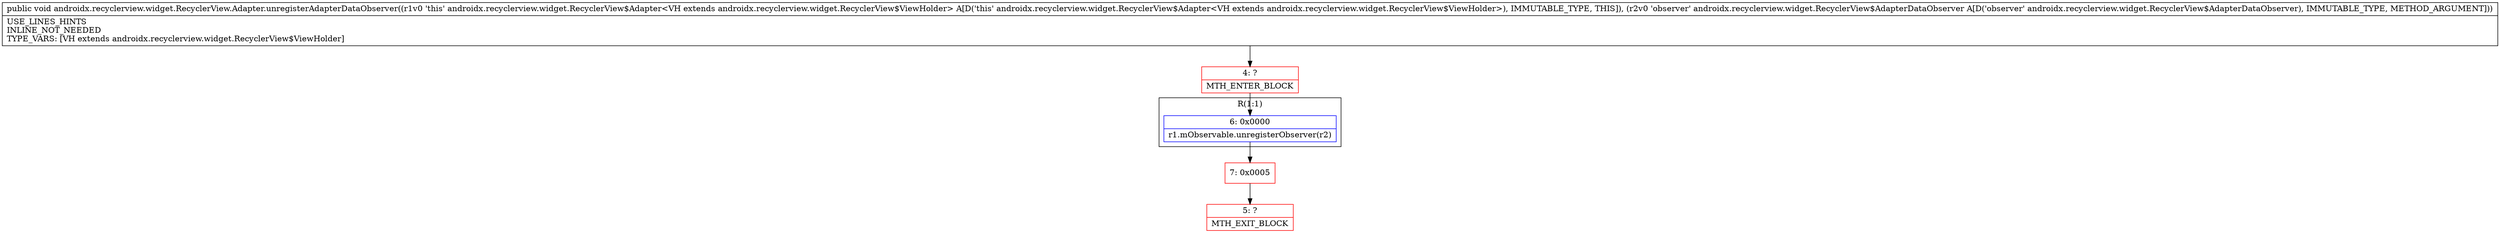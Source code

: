 digraph "CFG forandroidx.recyclerview.widget.RecyclerView.Adapter.unregisterAdapterDataObserver(Landroidx\/recyclerview\/widget\/RecyclerView$AdapterDataObserver;)V" {
subgraph cluster_Region_51250038 {
label = "R(1:1)";
node [shape=record,color=blue];
Node_6 [shape=record,label="{6\:\ 0x0000|r1.mObservable.unregisterObserver(r2)\l}"];
}
Node_4 [shape=record,color=red,label="{4\:\ ?|MTH_ENTER_BLOCK\l}"];
Node_7 [shape=record,color=red,label="{7\:\ 0x0005}"];
Node_5 [shape=record,color=red,label="{5\:\ ?|MTH_EXIT_BLOCK\l}"];
MethodNode[shape=record,label="{public void androidx.recyclerview.widget.RecyclerView.Adapter.unregisterAdapterDataObserver((r1v0 'this' androidx.recyclerview.widget.RecyclerView$Adapter\<VH extends androidx.recyclerview.widget.RecyclerView$ViewHolder\> A[D('this' androidx.recyclerview.widget.RecyclerView$Adapter\<VH extends androidx.recyclerview.widget.RecyclerView$ViewHolder\>), IMMUTABLE_TYPE, THIS]), (r2v0 'observer' androidx.recyclerview.widget.RecyclerView$AdapterDataObserver A[D('observer' androidx.recyclerview.widget.RecyclerView$AdapterDataObserver), IMMUTABLE_TYPE, METHOD_ARGUMENT]))  | USE_LINES_HINTS\lINLINE_NOT_NEEDED\lTYPE_VARS: [VH extends androidx.recyclerview.widget.RecyclerView$ViewHolder]\l}"];
MethodNode -> Node_4;Node_6 -> Node_7;
Node_4 -> Node_6;
Node_7 -> Node_5;
}

